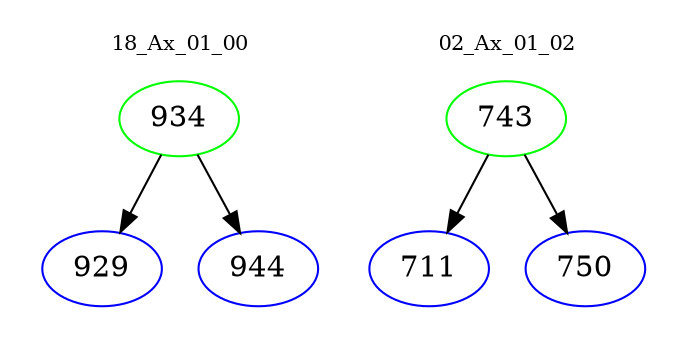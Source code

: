 digraph{
subgraph cluster_0 {
color = white
label = "18_Ax_01_00";
fontsize=10;
T0_934 [label="934", color="green"]
T0_934 -> T0_929 [color="black"]
T0_929 [label="929", color="blue"]
T0_934 -> T0_944 [color="black"]
T0_944 [label="944", color="blue"]
}
subgraph cluster_1 {
color = white
label = "02_Ax_01_02";
fontsize=10;
T1_743 [label="743", color="green"]
T1_743 -> T1_711 [color="black"]
T1_711 [label="711", color="blue"]
T1_743 -> T1_750 [color="black"]
T1_750 [label="750", color="blue"]
}
}
